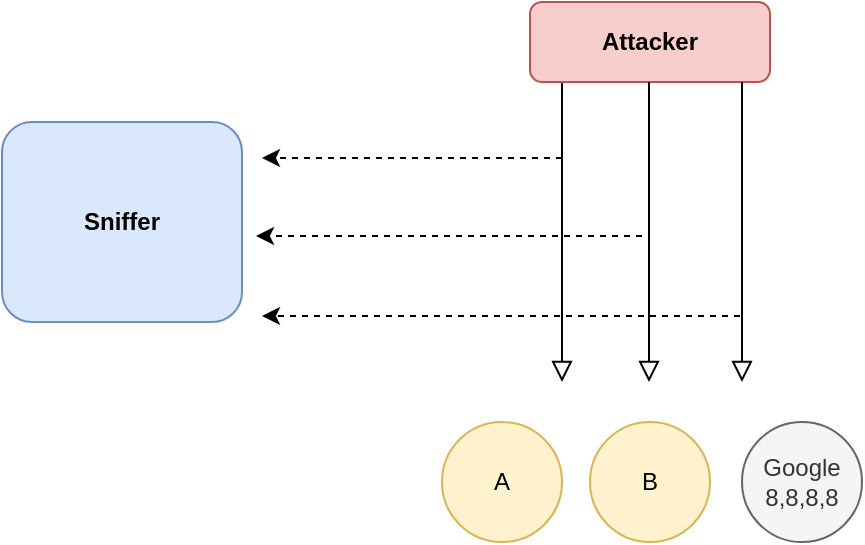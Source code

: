 <mxfile version="20.8.3" type="github">
  <diagram id="C5RBs43oDa-KdzZeNtuy" name="Page-1">
    <mxGraphModel dx="1335" dy="660" grid="1" gridSize="10" guides="1" tooltips="1" connect="1" arrows="1" fold="1" page="1" pageScale="1" pageWidth="827" pageHeight="1169" math="0" shadow="0">
      <root>
        <mxCell id="WIyWlLk6GJQsqaUBKTNV-0" />
        <mxCell id="WIyWlLk6GJQsqaUBKTNV-1" parent="WIyWlLk6GJQsqaUBKTNV-0" />
        <mxCell id="WIyWlLk6GJQsqaUBKTNV-2" value="" style="rounded=0;html=1;jettySize=auto;orthogonalLoop=1;fontSize=11;endArrow=block;endFill=0;endSize=8;strokeWidth=1;shadow=0;labelBackgroundColor=none;edgeStyle=orthogonalEdgeStyle;" parent="WIyWlLk6GJQsqaUBKTNV-1" edge="1">
          <mxGeometry relative="1" as="geometry">
            <mxPoint x="310" y="120" as="sourcePoint" />
            <mxPoint x="310" y="270" as="targetPoint" />
            <Array as="points">
              <mxPoint x="310" y="160" />
              <mxPoint x="310" y="160" />
            </Array>
          </mxGeometry>
        </mxCell>
        <mxCell id="WIyWlLk6GJQsqaUBKTNV-3" value="&lt;b style=&quot;border-color: var(--border-color);&quot;&gt;Attacker&lt;/b&gt;" style="rounded=1;whiteSpace=wrap;html=1;fontSize=12;glass=0;strokeWidth=1;shadow=0;fillColor=#f8cecc;strokeColor=#b85450;" parent="WIyWlLk6GJQsqaUBKTNV-1" vertex="1">
          <mxGeometry x="294" y="80" width="120" height="40" as="geometry" />
        </mxCell>
        <mxCell id="8EEyYYYERyZRUijkUN94-1" value="" style="rounded=0;html=1;jettySize=auto;orthogonalLoop=1;fontSize=11;endArrow=block;endFill=0;endSize=8;strokeWidth=1;shadow=0;labelBackgroundColor=none;edgeStyle=orthogonalEdgeStyle;" edge="1" parent="WIyWlLk6GJQsqaUBKTNV-1">
          <mxGeometry relative="1" as="geometry">
            <mxPoint x="353.5" y="120" as="sourcePoint" />
            <mxPoint x="353.5" y="270" as="targetPoint" />
            <Array as="points">
              <mxPoint x="353.5" y="210" />
              <mxPoint x="353.5" y="210" />
            </Array>
          </mxGeometry>
        </mxCell>
        <mxCell id="8EEyYYYERyZRUijkUN94-2" value="" style="rounded=0;html=1;jettySize=auto;orthogonalLoop=1;fontSize=11;endArrow=block;endFill=0;endSize=8;strokeWidth=1;shadow=0;labelBackgroundColor=none;edgeStyle=orthogonalEdgeStyle;" edge="1" parent="WIyWlLk6GJQsqaUBKTNV-1">
          <mxGeometry relative="1" as="geometry">
            <mxPoint x="400" y="120" as="sourcePoint" />
            <mxPoint x="400" y="270" as="targetPoint" />
            <Array as="points">
              <mxPoint x="400" y="210" />
              <mxPoint x="400" y="210" />
            </Array>
          </mxGeometry>
        </mxCell>
        <mxCell id="8EEyYYYERyZRUijkUN94-4" value="B" style="ellipse;whiteSpace=wrap;html=1;aspect=fixed;fillColor=#fff2cc;strokeColor=#d6b656;" vertex="1" parent="WIyWlLk6GJQsqaUBKTNV-1">
          <mxGeometry x="324" y="290" width="60" height="60" as="geometry" />
        </mxCell>
        <mxCell id="8EEyYYYERyZRUijkUN94-5" value="A" style="ellipse;whiteSpace=wrap;html=1;aspect=fixed;fillColor=#fff2cc;strokeColor=#d6b656;" vertex="1" parent="WIyWlLk6GJQsqaUBKTNV-1">
          <mxGeometry x="250" y="290" width="60" height="60" as="geometry" />
        </mxCell>
        <mxCell id="8EEyYYYERyZRUijkUN94-6" value="Google&lt;br&gt;8,8,8,8" style="ellipse;whiteSpace=wrap;html=1;aspect=fixed;fillColor=#f5f5f5;fontColor=#333333;strokeColor=#666666;" vertex="1" parent="WIyWlLk6GJQsqaUBKTNV-1">
          <mxGeometry x="400" y="290" width="60" height="60" as="geometry" />
        </mxCell>
        <mxCell id="8EEyYYYERyZRUijkUN94-7" value="&lt;b style=&quot;border-color: var(--border-color);&quot;&gt;Sniffer&lt;/b&gt;" style="rounded=1;whiteSpace=wrap;html=1;fontSize=12;glass=0;strokeWidth=1;shadow=0;fillColor=#dae8fc;strokeColor=#6c8ebf;" vertex="1" parent="WIyWlLk6GJQsqaUBKTNV-1">
          <mxGeometry x="30" y="140" width="120" height="100" as="geometry" />
        </mxCell>
        <mxCell id="8EEyYYYERyZRUijkUN94-8" value="" style="endArrow=classic;html=1;rounded=0;dashed=1;" edge="1" parent="WIyWlLk6GJQsqaUBKTNV-1">
          <mxGeometry width="50" height="50" relative="1" as="geometry">
            <mxPoint x="399" y="237" as="sourcePoint" />
            <mxPoint x="160" y="237" as="targetPoint" />
            <Array as="points">
              <mxPoint x="349" y="237" />
            </Array>
          </mxGeometry>
        </mxCell>
        <mxCell id="8EEyYYYERyZRUijkUN94-9" value="" style="endArrow=classic;html=1;rounded=0;dashed=1;" edge="1" parent="WIyWlLk6GJQsqaUBKTNV-1">
          <mxGeometry width="50" height="50" relative="1" as="geometry">
            <mxPoint x="350" y="197" as="sourcePoint" />
            <mxPoint x="157" y="197" as="targetPoint" />
            <Array as="points">
              <mxPoint x="346" y="197" />
            </Array>
          </mxGeometry>
        </mxCell>
        <mxCell id="8EEyYYYERyZRUijkUN94-10" value="" style="endArrow=classic;html=1;rounded=0;dashed=1;" edge="1" parent="WIyWlLk6GJQsqaUBKTNV-1">
          <mxGeometry width="50" height="50" relative="1" as="geometry">
            <mxPoint x="310" y="158" as="sourcePoint" />
            <mxPoint x="160" y="158" as="targetPoint" />
            <Array as="points">
              <mxPoint x="306" y="158" />
            </Array>
          </mxGeometry>
        </mxCell>
      </root>
    </mxGraphModel>
  </diagram>
</mxfile>
